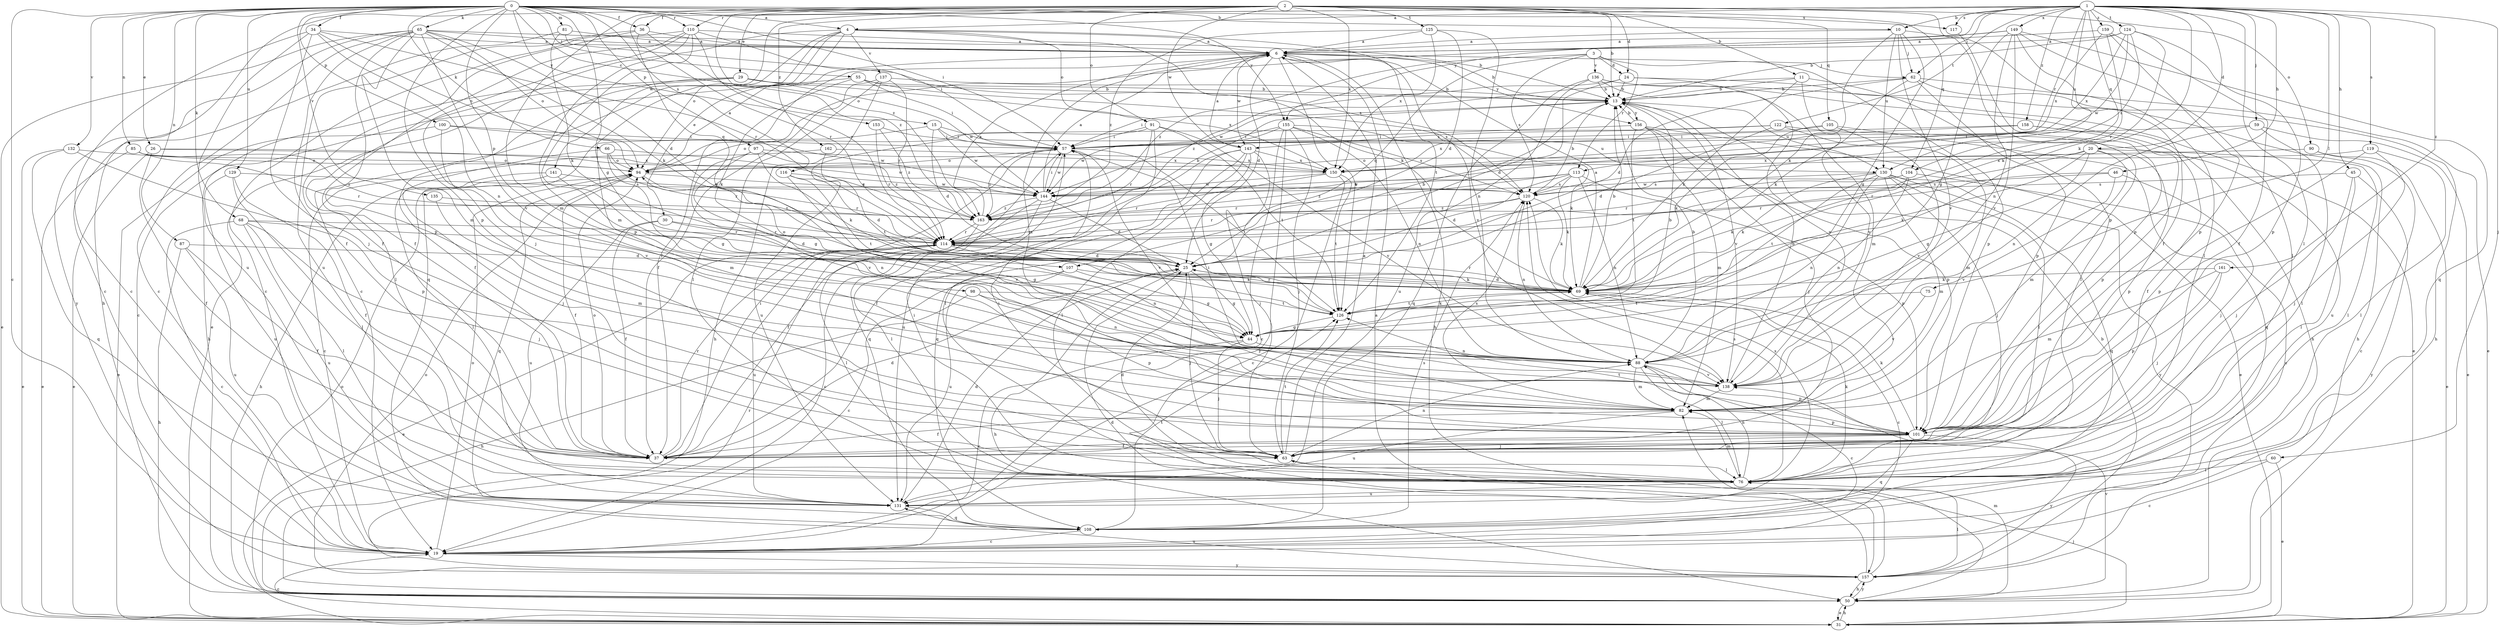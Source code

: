 strict digraph  {
0;
1;
2;
3;
4;
6;
10;
11;
13;
15;
19;
20;
24;
25;
26;
29;
30;
31;
34;
36;
37;
44;
45;
46;
50;
55;
57;
59;
60;
62;
63;
65;
66;
68;
69;
75;
76;
81;
82;
85;
87;
88;
90;
91;
94;
97;
98;
100;
101;
104;
105;
107;
108;
110;
113;
114;
116;
117;
119;
120;
122;
124;
125;
126;
129;
130;
131;
132;
135;
136;
137;
138;
141;
143;
144;
149;
150;
153;
155;
156;
157;
158;
159;
161;
162;
163;
0 -> 4  [label=a];
0 -> 10  [label=b];
0 -> 15  [label=c];
0 -> 19  [label=c];
0 -> 26  [label=e];
0 -> 34  [label=f];
0 -> 36  [label=f];
0 -> 44  [label=g];
0 -> 55  [label=i];
0 -> 57  [label=i];
0 -> 65  [label=k];
0 -> 66  [label=k];
0 -> 68  [label=k];
0 -> 81  [label=m];
0 -> 85  [label=n];
0 -> 87  [label=n];
0 -> 97  [label=p];
0 -> 98  [label=p];
0 -> 100  [label=p];
0 -> 101  [label=p];
0 -> 110  [label=r];
0 -> 116  [label=s];
0 -> 117  [label=s];
0 -> 129  [label=u];
0 -> 132  [label=v];
0 -> 135  [label=v];
0 -> 153  [label=y];
0 -> 155  [label=y];
1 -> 4  [label=a];
1 -> 10  [label=b];
1 -> 20  [label=d];
1 -> 36  [label=f];
1 -> 45  [label=h];
1 -> 46  [label=h];
1 -> 59  [label=j];
1 -> 60  [label=j];
1 -> 62  [label=j];
1 -> 69  [label=k];
1 -> 75  [label=l];
1 -> 76  [label=l];
1 -> 104  [label=q];
1 -> 110  [label=r];
1 -> 113  [label=r];
1 -> 117  [label=s];
1 -> 119  [label=s];
1 -> 122  [label=t];
1 -> 124  [label=t];
1 -> 130  [label=u];
1 -> 149  [label=x];
1 -> 155  [label=y];
1 -> 158  [label=z];
1 -> 159  [label=z];
1 -> 161  [label=z];
2 -> 11  [label=b];
2 -> 13  [label=b];
2 -> 24  [label=d];
2 -> 29  [label=e];
2 -> 50  [label=h];
2 -> 82  [label=m];
2 -> 90  [label=o];
2 -> 91  [label=o];
2 -> 101  [label=p];
2 -> 104  [label=q];
2 -> 105  [label=q];
2 -> 107  [label=q];
2 -> 125  [label=t];
2 -> 141  [label=w];
2 -> 143  [label=w];
2 -> 150  [label=x];
2 -> 162  [label=z];
2 -> 163  [label=z];
3 -> 24  [label=d];
3 -> 101  [label=p];
3 -> 107  [label=q];
3 -> 113  [label=r];
3 -> 120  [label=s];
3 -> 136  [label=v];
3 -> 163  [label=z];
4 -> 6  [label=a];
4 -> 19  [label=c];
4 -> 30  [label=e];
4 -> 31  [label=e];
4 -> 69  [label=k];
4 -> 91  [label=o];
4 -> 94  [label=o];
4 -> 108  [label=q];
4 -> 126  [label=t];
4 -> 137  [label=v];
6 -> 13  [label=b];
6 -> 25  [label=d];
6 -> 37  [label=f];
6 -> 50  [label=h];
6 -> 62  [label=j];
6 -> 82  [label=m];
6 -> 126  [label=t];
6 -> 138  [label=v];
6 -> 143  [label=w];
6 -> 156  [label=y];
10 -> 6  [label=a];
10 -> 44  [label=g];
10 -> 62  [label=j];
10 -> 69  [label=k];
10 -> 76  [label=l];
10 -> 130  [label=u];
10 -> 138  [label=v];
11 -> 13  [label=b];
11 -> 69  [label=k];
11 -> 76  [label=l];
11 -> 138  [label=v];
11 -> 144  [label=w];
13 -> 57  [label=i];
13 -> 130  [label=u];
13 -> 138  [label=v];
13 -> 156  [label=y];
15 -> 25  [label=d];
15 -> 57  [label=i];
15 -> 82  [label=m];
15 -> 130  [label=u];
15 -> 144  [label=w];
19 -> 94  [label=o];
19 -> 157  [label=y];
20 -> 44  [label=g];
20 -> 69  [label=k];
20 -> 76  [label=l];
20 -> 82  [label=m];
20 -> 94  [label=o];
20 -> 101  [label=p];
20 -> 114  [label=r];
24 -> 13  [label=b];
24 -> 25  [label=d];
24 -> 50  [label=h];
24 -> 82  [label=m];
24 -> 163  [label=z];
25 -> 13  [label=b];
25 -> 44  [label=g];
25 -> 50  [label=h];
25 -> 63  [label=j];
25 -> 69  [label=k];
26 -> 31  [label=e];
26 -> 37  [label=f];
26 -> 144  [label=w];
26 -> 150  [label=x];
29 -> 13  [label=b];
29 -> 37  [label=f];
29 -> 50  [label=h];
29 -> 76  [label=l];
29 -> 144  [label=w];
29 -> 150  [label=x];
30 -> 37  [label=f];
30 -> 44  [label=g];
30 -> 114  [label=r];
30 -> 131  [label=u];
31 -> 19  [label=c];
31 -> 50  [label=h];
31 -> 63  [label=j];
34 -> 6  [label=a];
34 -> 19  [label=c];
34 -> 63  [label=j];
34 -> 88  [label=n];
34 -> 94  [label=o];
34 -> 114  [label=r];
34 -> 131  [label=u];
36 -> 6  [label=a];
36 -> 37  [label=f];
36 -> 114  [label=r];
36 -> 131  [label=u];
36 -> 163  [label=z];
37 -> 25  [label=d];
37 -> 57  [label=i];
37 -> 94  [label=o];
37 -> 114  [label=r];
44 -> 13  [label=b];
44 -> 19  [label=c];
44 -> 63  [label=j];
44 -> 88  [label=n];
45 -> 63  [label=j];
45 -> 76  [label=l];
45 -> 120  [label=s];
45 -> 157  [label=y];
46 -> 63  [label=j];
46 -> 114  [label=r];
46 -> 120  [label=s];
46 -> 138  [label=v];
50 -> 31  [label=e];
50 -> 82  [label=m];
50 -> 94  [label=o];
50 -> 138  [label=v];
50 -> 157  [label=y];
55 -> 13  [label=b];
55 -> 19  [label=c];
55 -> 57  [label=i];
55 -> 69  [label=k];
55 -> 120  [label=s];
57 -> 94  [label=o];
57 -> 108  [label=q];
57 -> 126  [label=t];
57 -> 138  [label=v];
57 -> 144  [label=w];
57 -> 163  [label=z];
59 -> 31  [label=e];
59 -> 57  [label=i];
59 -> 76  [label=l];
59 -> 88  [label=n];
60 -> 19  [label=c];
60 -> 31  [label=e];
60 -> 76  [label=l];
62 -> 13  [label=b];
62 -> 25  [label=d];
62 -> 31  [label=e];
62 -> 50  [label=h];
62 -> 69  [label=k];
62 -> 101  [label=p];
63 -> 6  [label=a];
63 -> 57  [label=i];
63 -> 76  [label=l];
63 -> 88  [label=n];
63 -> 126  [label=t];
65 -> 6  [label=a];
65 -> 13  [label=b];
65 -> 19  [label=c];
65 -> 25  [label=d];
65 -> 31  [label=e];
65 -> 37  [label=f];
65 -> 69  [label=k];
65 -> 82  [label=m];
65 -> 94  [label=o];
65 -> 101  [label=p];
65 -> 138  [label=v];
65 -> 157  [label=y];
66 -> 44  [label=g];
66 -> 63  [label=j];
66 -> 94  [label=o];
66 -> 114  [label=r];
66 -> 163  [label=z];
68 -> 19  [label=c];
68 -> 25  [label=d];
68 -> 63  [label=j];
68 -> 76  [label=l];
68 -> 114  [label=r];
68 -> 131  [label=u];
69 -> 6  [label=a];
69 -> 13  [label=b];
69 -> 19  [label=c];
69 -> 25  [label=d];
69 -> 94  [label=o];
69 -> 114  [label=r];
69 -> 126  [label=t];
75 -> 126  [label=t];
75 -> 138  [label=v];
76 -> 25  [label=d];
76 -> 57  [label=i];
76 -> 69  [label=k];
76 -> 82  [label=m];
76 -> 88  [label=n];
76 -> 120  [label=s];
76 -> 131  [label=u];
81 -> 6  [label=a];
81 -> 19  [label=c];
81 -> 69  [label=k];
81 -> 120  [label=s];
82 -> 37  [label=f];
82 -> 101  [label=p];
82 -> 120  [label=s];
82 -> 131  [label=u];
85 -> 31  [label=e];
85 -> 94  [label=o];
85 -> 114  [label=r];
85 -> 163  [label=z];
87 -> 25  [label=d];
87 -> 37  [label=f];
87 -> 50  [label=h];
87 -> 131  [label=u];
88 -> 13  [label=b];
88 -> 19  [label=c];
88 -> 76  [label=l];
88 -> 82  [label=m];
88 -> 101  [label=p];
88 -> 138  [label=v];
90 -> 19  [label=c];
90 -> 31  [label=e];
90 -> 150  [label=x];
91 -> 57  [label=i];
91 -> 76  [label=l];
91 -> 114  [label=r];
91 -> 126  [label=t];
91 -> 131  [label=u];
91 -> 138  [label=v];
94 -> 6  [label=a];
94 -> 37  [label=f];
94 -> 108  [label=q];
94 -> 114  [label=r];
94 -> 120  [label=s];
97 -> 44  [label=g];
97 -> 69  [label=k];
97 -> 138  [label=v];
97 -> 150  [label=x];
97 -> 163  [label=z];
98 -> 50  [label=h];
98 -> 88  [label=n];
98 -> 101  [label=p];
98 -> 126  [label=t];
100 -> 31  [label=e];
100 -> 57  [label=i];
100 -> 138  [label=v];
100 -> 144  [label=w];
101 -> 37  [label=f];
101 -> 63  [label=j];
101 -> 69  [label=k];
101 -> 108  [label=q];
101 -> 126  [label=t];
101 -> 157  [label=y];
104 -> 19  [label=c];
104 -> 69  [label=k];
104 -> 88  [label=n];
104 -> 114  [label=r];
104 -> 120  [label=s];
105 -> 57  [label=i];
105 -> 69  [label=k];
105 -> 108  [label=q];
105 -> 138  [label=v];
107 -> 19  [label=c];
107 -> 44  [label=g];
107 -> 69  [label=k];
107 -> 131  [label=u];
108 -> 19  [label=c];
108 -> 120  [label=s];
108 -> 126  [label=t];
110 -> 6  [label=a];
110 -> 19  [label=c];
110 -> 37  [label=f];
110 -> 57  [label=i];
110 -> 63  [label=j];
110 -> 82  [label=m];
110 -> 101  [label=p];
110 -> 114  [label=r];
113 -> 25  [label=d];
113 -> 69  [label=k];
113 -> 88  [label=n];
113 -> 101  [label=p];
113 -> 114  [label=r];
113 -> 120  [label=s];
113 -> 144  [label=w];
113 -> 163  [label=z];
114 -> 25  [label=d];
114 -> 31  [label=e];
114 -> 76  [label=l];
114 -> 88  [label=n];
114 -> 131  [label=u];
116 -> 25  [label=d];
116 -> 126  [label=t];
116 -> 138  [label=v];
116 -> 144  [label=w];
117 -> 101  [label=p];
119 -> 63  [label=j];
119 -> 76  [label=l];
119 -> 101  [label=p];
119 -> 150  [label=x];
120 -> 13  [label=b];
120 -> 69  [label=k];
120 -> 88  [label=n];
120 -> 114  [label=r];
120 -> 163  [label=z];
122 -> 25  [label=d];
122 -> 82  [label=m];
122 -> 94  [label=o];
122 -> 131  [label=u];
122 -> 143  [label=s];
124 -> 6  [label=a];
124 -> 13  [label=b];
124 -> 69  [label=k];
124 -> 101  [label=p];
124 -> 120  [label=s];
124 -> 144  [label=w];
124 -> 150  [label=x];
125 -> 6  [label=a];
125 -> 25  [label=d];
125 -> 88  [label=n];
125 -> 150  [label=x];
125 -> 163  [label=z];
126 -> 44  [label=g];
126 -> 69  [label=k];
126 -> 114  [label=r];
129 -> 37  [label=f];
129 -> 76  [label=l];
129 -> 120  [label=s];
129 -> 131  [label=u];
130 -> 63  [label=j];
130 -> 69  [label=k];
130 -> 76  [label=l];
130 -> 82  [label=m];
130 -> 88  [label=n];
130 -> 108  [label=q];
130 -> 126  [label=t];
130 -> 144  [label=w];
130 -> 157  [label=y];
131 -> 25  [label=d];
131 -> 108  [label=q];
131 -> 120  [label=s];
132 -> 31  [label=e];
132 -> 94  [label=o];
132 -> 101  [label=p];
132 -> 108  [label=q];
135 -> 82  [label=m];
135 -> 163  [label=z];
136 -> 13  [label=b];
136 -> 31  [label=e];
136 -> 50  [label=h];
136 -> 108  [label=q];
136 -> 131  [label=u];
136 -> 138  [label=v];
137 -> 13  [label=b];
137 -> 37  [label=f];
137 -> 50  [label=h];
137 -> 76  [label=l];
137 -> 114  [label=r];
138 -> 13  [label=b];
138 -> 57  [label=i];
138 -> 82  [label=m];
141 -> 50  [label=h];
141 -> 76  [label=l];
141 -> 88  [label=n];
141 -> 144  [label=w];
143 -> 6  [label=a];
143 -> 37  [label=f];
143 -> 44  [label=g];
143 -> 63  [label=j];
143 -> 76  [label=l];
143 -> 108  [label=q];
143 -> 131  [label=u];
143 -> 150  [label=x];
144 -> 6  [label=a];
144 -> 25  [label=d];
144 -> 37  [label=f];
144 -> 57  [label=i];
144 -> 76  [label=l];
144 -> 163  [label=z];
149 -> 6  [label=a];
149 -> 37  [label=f];
149 -> 44  [label=g];
149 -> 76  [label=l];
149 -> 88  [label=n];
149 -> 94  [label=o];
149 -> 108  [label=q];
149 -> 138  [label=v];
150 -> 19  [label=c];
150 -> 114  [label=r];
150 -> 126  [label=t];
150 -> 144  [label=w];
153 -> 57  [label=i];
153 -> 114  [label=r];
153 -> 163  [label=z];
155 -> 19  [label=c];
155 -> 57  [label=i];
155 -> 63  [label=j];
155 -> 69  [label=k];
155 -> 88  [label=n];
155 -> 120  [label=s];
155 -> 144  [label=w];
155 -> 157  [label=y];
156 -> 13  [label=b];
156 -> 31  [label=e];
156 -> 57  [label=i];
156 -> 63  [label=j];
156 -> 82  [label=m];
156 -> 101  [label=p];
156 -> 126  [label=t];
157 -> 6  [label=a];
157 -> 13  [label=b];
157 -> 25  [label=d];
157 -> 50  [label=h];
157 -> 76  [label=l];
157 -> 94  [label=o];
157 -> 114  [label=r];
157 -> 131  [label=u];
158 -> 37  [label=f];
158 -> 57  [label=i];
158 -> 101  [label=p];
158 -> 150  [label=x];
159 -> 6  [label=a];
159 -> 37  [label=f];
159 -> 101  [label=p];
159 -> 114  [label=r];
159 -> 150  [label=x];
161 -> 63  [label=j];
161 -> 69  [label=k];
161 -> 82  [label=m];
161 -> 101  [label=p];
162 -> 19  [label=c];
162 -> 126  [label=t];
162 -> 150  [label=x];
163 -> 6  [label=a];
163 -> 13  [label=b];
163 -> 19  [label=c];
163 -> 114  [label=r];
}
